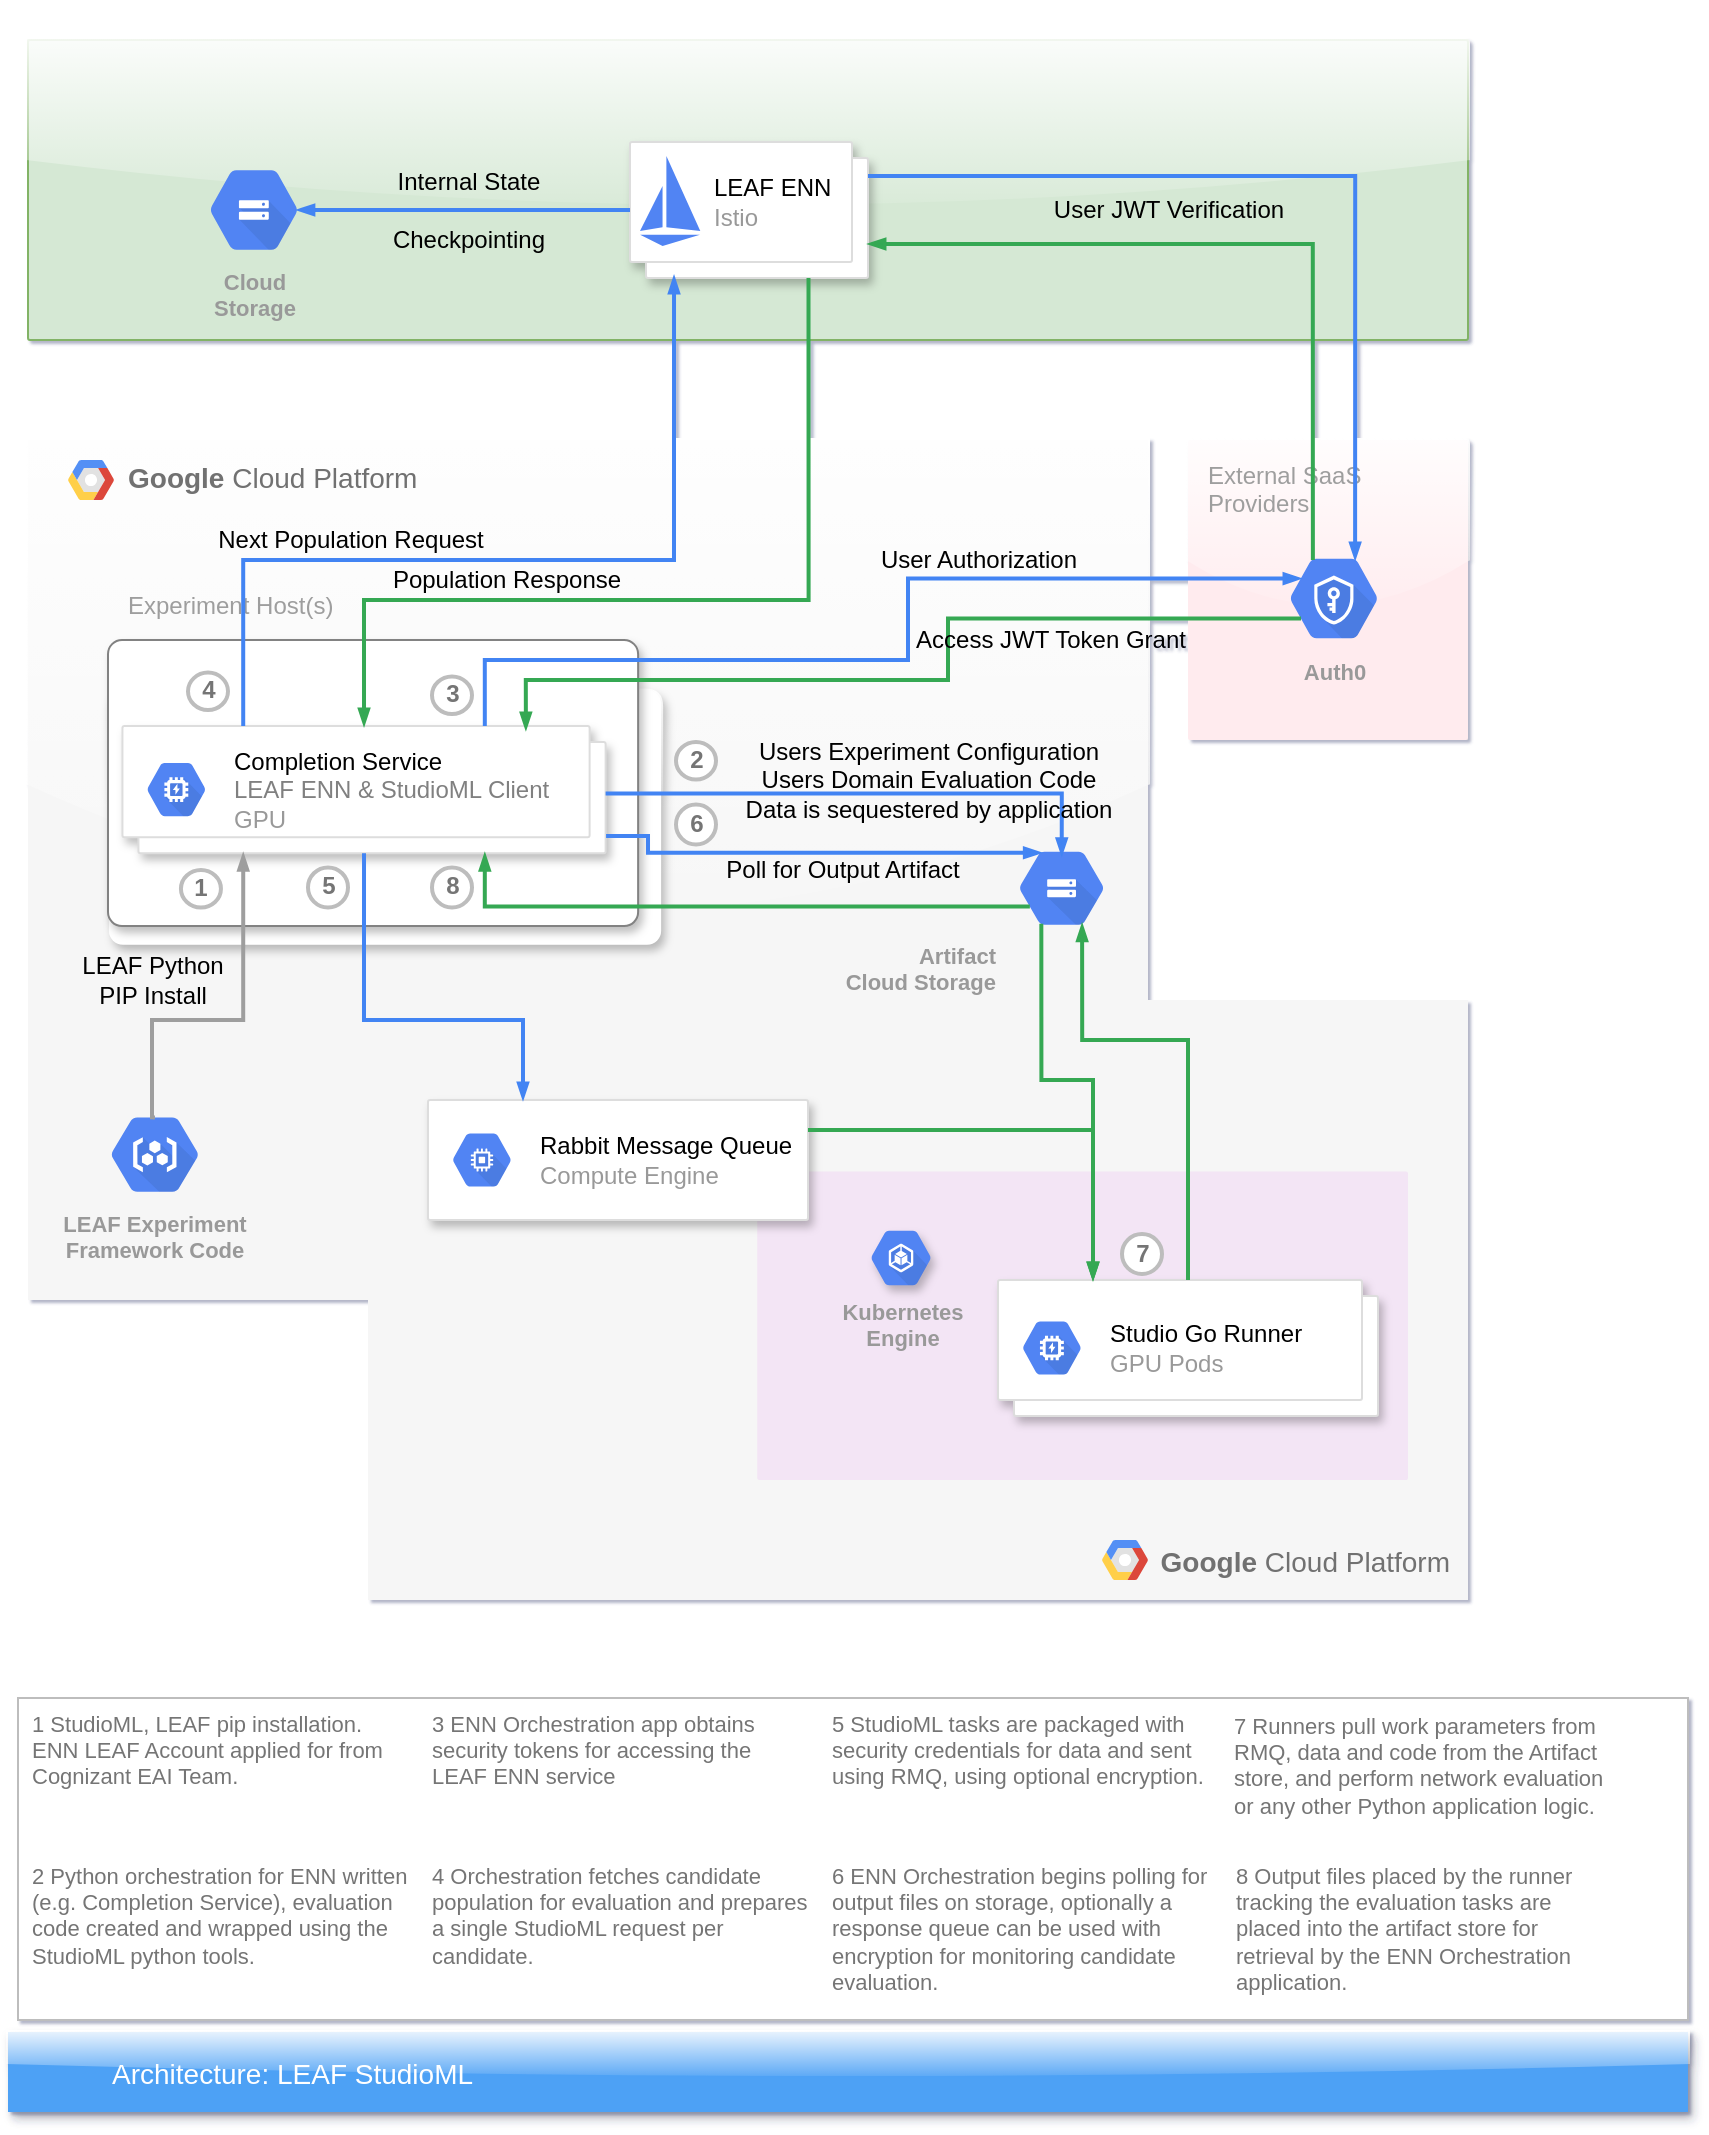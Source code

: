 <mxfile version="13.9.8" type="device"><diagram id="6HFEySeK8Z6Zeg5bI8rg" name="Page-1"><mxGraphModel dx="942" dy="2176" grid="1" gridSize="10" guides="1" tooltips="1" connect="1" arrows="1" fold="1" page="1" pageScale="1" pageWidth="850" pageHeight="1100" background="none" math="0" shadow="1"><root><mxCell id="0"/><mxCell id="1" parent="0"/><mxCell id="UzZkiUC8AFVLHNl4YqDY-18" value="&lt;b&gt;Google &lt;/b&gt;Cloud Platform" style="fillColor=#F6F6F6;shadow=0;gradientColor=none;fontSize=14;align=left;spacing=10;fontColor=#717171;9E9E9E;verticalAlign=top;spacingTop=-4;fontStyle=0;spacingLeft=40;html=1;glass=1;strokeColor=none;" vertex="1" parent="1"><mxGeometry x="10" y="230" width="560" height="430" as="geometry"/></mxCell><mxCell id="UzZkiUC8AFVLHNl4YqDY-19" value="" style="shape=mxgraph.gcp2.google_cloud_platform;fillColor=#F6F6F6;strokeColor=none;shadow=0;gradientColor=none;" vertex="1" parent="UzZkiUC8AFVLHNl4YqDY-18"><mxGeometry width="23" height="20" relative="1" as="geometry"><mxPoint x="20" y="10" as="offset"/></mxGeometry></mxCell><mxCell id="UzZkiUC8AFVLHNl4YqDY-30" value="Experiment Host(s)" style="points=[[0,0,0],[0.25,0,0],[0.5,0,0],[0.75,0,0],[1,0,0],[1,0.25,0],[1,0.5,0],[1,0.75,0],[1,1,0],[0.75,1,0],[0.5,1,0],[0.25,1,0],[0,1,0],[0,0.75,0],[0,0.5,0],[0,0.25,0]];rounded=1;absoluteArcSize=1;arcSize=14;html=1;gradientColor=none;shadow=1;dashed=0;fontSize=12;fontColor=#9E9E9E;align=left;verticalAlign=top;spacing=10;spacingTop=-4;glass=1;strokeColor=none;" vertex="1" parent="UzZkiUC8AFVLHNl4YqDY-18"><mxGeometry x="40.47" y="125.261" width="276.1" height="127.13" as="geometry"/></mxCell><mxCell id="UzZkiUC8AFVLHNl4YqDY-26" value="Experiment Host(s)" style="points=[[0,0,0],[0.25,0,0],[0.5,0,0],[0.75,0,0],[1,0,0],[1,0.25,0],[1,0.5,0],[1,0.75,0],[1,1,0],[0.75,1,0],[0.5,1,0],[0.25,1,0],[0,1,0],[0,0.75,0],[0,0.5,0],[0,0.25,0]];rounded=1;absoluteArcSize=1;arcSize=14;html=1;gradientColor=none;shadow=1;dashed=0;fontSize=12;fontColor=#9E9E9E;align=left;verticalAlign=bottom;spacing=10;spacingTop=-4;glass=0;strokeColor=#828282;labelPosition=center;verticalLabelPosition=top;" vertex="1" parent="UzZkiUC8AFVLHNl4YqDY-18"><mxGeometry x="40" y="100" width="265.06" height="143.04" as="geometry"/></mxCell><mxCell id="UzZkiUC8AFVLHNl4YqDY-35" value="" style="shape=mxgraph.gcp2.doubleRect;strokeColor=#dddddd;shadow=1;strokeWidth=1;" vertex="1" parent="UzZkiUC8AFVLHNl4YqDY-18"><mxGeometry x="47.22" y="143.022" width="241.585" height="63.565" as="geometry"/></mxCell><mxCell id="UzZkiUC8AFVLHNl4YqDY-36" value="&lt;font color=&quot;#000000&quot;&gt;Completion Service&lt;/font&gt;&lt;br&gt;&lt;font color=&quot;#808080&quot;&gt;LEAF ENN &amp;amp; StudioML Client&lt;br&gt;&lt;/font&gt;GPU" style="dashed=0;connectable=0;html=1;fillColor=#5184F3;strokeColor=none;shape=mxgraph.gcp2.hexIcon;prIcon=gpu;part=1;labelPosition=right;verticalLabelPosition=middle;align=left;verticalAlign=middle;spacingLeft=5;fontColor=#999999;fontSize=12;" vertex="1" parent="UzZkiUC8AFVLHNl4YqDY-35"><mxGeometry y="0.5" width="44" height="39" relative="1" as="geometry"><mxPoint x="5" y="-19.5" as="offset"/></mxGeometry></mxCell><mxCell id="UzZkiUC8AFVLHNl4YqDY-43" value="Artifact&lt;br&gt;Cloud Storage" style="html=1;fillColor=#5184F3;strokeColor=none;verticalAlign=top;labelPosition=left;verticalLabelPosition=bottom;align=right;spacingTop=-6;fontSize=11;fontStyle=1;fontColor=#999999;shape=mxgraph.gcp2.hexIcon;prIcon=cloud_storage;glass=1;" vertex="1" parent="UzZkiUC8AFVLHNl4YqDY-18"><mxGeometry x="485" y="197.239" width="63.72" height="53.75" as="geometry"/></mxCell><mxCell id="UzZkiUC8AFVLHNl4YqDY-45" value="Experiment Configuration&lt;br&gt;&lt;font color=&quot;#828282&quot;&gt;Experimenter Supplied&lt;br&gt;&lt;/font&gt;&lt;br&gt;Domain Evaluation Code&lt;br&gt;&lt;font color=&quot;#787878&quot;&gt;Experimenter Supplied&lt;/font&gt;" style="edgeStyle=orthogonalEdgeStyle;fontSize=12;html=1;endArrow=blockThin;endFill=1;rounded=0;strokeWidth=2;endSize=4;startSize=4;dashed=0;strokeColor=#4284F3;exitX=1;exitY=0.5;exitDx=0;exitDy=0;entryX=0.5;entryY=0.16;entryDx=0;entryDy=0;entryPerimeter=0;labelBackgroundColor=none;" edge="1" parent="UzZkiUC8AFVLHNl4YqDY-18" source="UzZkiUC8AFVLHNl4YqDY-35" target="UzZkiUC8AFVLHNl4YqDY-43"><mxGeometry x="0.09" y="15" width="100" relative="1" as="geometry"><mxPoint x="260.69" y="299.13" as="sourcePoint"/><mxPoint x="357.241" y="299.13" as="targetPoint"/><Array as="points"><mxPoint x="517" y="175"/></Array><mxPoint as="offset"/></mxGeometry></mxCell><mxCell id="UzZkiUC8AFVLHNl4YqDY-51" value="LEAF Experiment&lt;br&gt;Framework Code" style="html=1;fillColor=#5184F3;strokeColor=none;verticalAlign=top;labelPosition=center;verticalLabelPosition=bottom;align=center;spacingTop=-6;fontSize=11;fontStyle=1;fontColor=#999999;shape=mxgraph.gcp2.hexIcon;prIcon=container_registry" vertex="1" parent="UzZkiUC8AFVLHNl4YqDY-18"><mxGeometry x="30.47" y="330.0" width="66" height="54.685" as="geometry"/></mxCell><mxCell id="UzZkiUC8AFVLHNl4YqDY-52" value="Python PIP Install" style="edgeStyle=orthogonalEdgeStyle;fontSize=12;html=1;endArrow=blockThin;endFill=1;rounded=0;strokeWidth=2;endSize=4;startSize=4;dashed=0;strokeColor=#9E9E9E;labelBackgroundColor=none;exitX=0.5;exitY=0.16;exitDx=0;exitDy=0;exitPerimeter=0;entryX=0.25;entryY=1;entryDx=0;entryDy=0;" edge="1" parent="UzZkiUC8AFVLHNl4YqDY-18" source="UzZkiUC8AFVLHNl4YqDY-51" target="UzZkiUC8AFVLHNl4YqDY-35"><mxGeometry x="-0.439" y="16" width="100" relative="1" as="geometry"><mxPoint x="60" y="308.478" as="sourcePoint"/><mxPoint x="160" y="308.478" as="targetPoint"/><Array as="points"><mxPoint x="62" y="339"/><mxPoint x="62" y="290"/><mxPoint x="108" y="290"/></Array><mxPoint x="-12" y="6" as="offset"/></mxGeometry></mxCell><mxCell id="UzZkiUC8AFVLHNl4YqDY-72" value="1" style="shape=ellipse;perimeter=ellipsePerimeter;strokeColor=#BDBDBD;strokeWidth=2;shadow=0;gradientColor=none;fontColor=#757575;align=center;html=1;fontStyle=1;spacingTop=-1;glass=0;" vertex="1" parent="UzZkiUC8AFVLHNl4YqDY-18"><mxGeometry x="76.47" y="215" width="20" height="18.696" as="geometry"/></mxCell><mxCell id="UzZkiUC8AFVLHNl4YqDY-73" value="2" style="shape=ellipse;perimeter=ellipsePerimeter;strokeColor=#BDBDBD;strokeWidth=2;shadow=0;gradientColor=none;fontColor=#757575;align=center;html=1;fontStyle=1;spacingTop=-1;glass=0;" vertex="1" parent="UzZkiUC8AFVLHNl4YqDY-18"><mxGeometry x="327" y="146" width="20" height="18.696" as="geometry"/></mxCell><mxCell id="UzZkiUC8AFVLHNl4YqDY-74" value="3" style="shape=ellipse;perimeter=ellipsePerimeter;strokeColor=#BDBDBD;strokeWidth=2;shadow=0;gradientColor=none;fontColor=#757575;align=center;html=1;fontStyle=1;spacingTop=-1;glass=0;" vertex="1" parent="UzZkiUC8AFVLHNl4YqDY-18"><mxGeometry x="202" y="118.302" width="20" height="18.696" as="geometry"/></mxCell><mxCell id="UzZkiUC8AFVLHNl4YqDY-75" value="4" style="shape=ellipse;perimeter=ellipsePerimeter;strokeColor=#BDBDBD;strokeWidth=2;shadow=0;gradientColor=none;fontColor=#757575;align=center;html=1;fontStyle=1;spacingTop=-1;glass=0;" vertex="1" parent="UzZkiUC8AFVLHNl4YqDY-18"><mxGeometry x="120" y="116.305" width="20" height="18.696" as="geometry"/></mxCell><mxCell id="UzZkiUC8AFVLHNl4YqDY-76" value="5" style="shape=ellipse;perimeter=ellipsePerimeter;strokeColor=#BDBDBD;strokeWidth=2;shadow=0;gradientColor=none;fontColor=#757575;align=center;html=1;fontStyle=1;spacingTop=-1;glass=0;" vertex="1" parent="UzZkiUC8AFVLHNl4YqDY-18"><mxGeometry x="140" y="213.7" width="20" height="20" as="geometry"/></mxCell><mxCell id="UzZkiUC8AFVLHNl4YqDY-77" value="6" style="shape=ellipse;perimeter=ellipsePerimeter;strokeColor=#BDBDBD;strokeWidth=2;shadow=0;gradientColor=none;fontColor=#757575;align=center;html=1;fontStyle=1;spacingTop=-1;glass=0;" vertex="1" parent="UzZkiUC8AFVLHNl4YqDY-18"><mxGeometry x="339" y="191.24" width="20" height="20" as="geometry"/></mxCell><mxCell id="UzZkiUC8AFVLHNl4YqDY-113" value="Poll for Output Artifact" style="edgeStyle=orthogonalEdgeStyle;fontSize=12;html=1;endArrow=blockThin;endFill=1;rounded=0;strokeWidth=2;endSize=4;startSize=4;dashed=0;strokeColor=#4284F3;labelBackgroundColor=none;exitX=1.001;exitY=0.865;exitDx=0;exitDy=0;exitPerimeter=0;entryX=0.25;entryY=0.33;entryDx=0;entryDy=0;entryPerimeter=0;" edge="1" parent="UzZkiUC8AFVLHNl4YqDY-18" source="UzZkiUC8AFVLHNl4YqDY-35" target="UzZkiUC8AFVLHNl4YqDY-43"><mxGeometry x="0.118" y="-9" width="100" relative="1" as="geometry"><mxPoint x="380" y="790" as="sourcePoint"/><mxPoint x="480" y="790" as="targetPoint"/><Array as="points"><mxPoint x="330" y="198"/><mxPoint x="330" y="215"/></Array><mxPoint as="offset"/></mxGeometry></mxCell><mxCell id="UzZkiUC8AFVLHNl4YqDY-114" value="" style="edgeStyle=orthogonalEdgeStyle;fontSize=12;html=1;endArrow=blockThin;endFill=1;rounded=0;strokeWidth=2;endSize=4;startSize=4;strokeColor=#34A853;dashed=0;labelBackgroundColor=none;exitX=0.25;exitY=0.67;exitDx=0;exitDy=0;exitPerimeter=0;entryX=0.75;entryY=1;entryDx=0;entryDy=0;" edge="1" parent="UzZkiUC8AFVLHNl4YqDY-18" source="UzZkiUC8AFVLHNl4YqDY-43" target="UzZkiUC8AFVLHNl4YqDY-35"><mxGeometry width="100" relative="1" as="geometry"><mxPoint x="380" y="790" as="sourcePoint"/><mxPoint x="480" y="790" as="targetPoint"/><Array as="points"><mxPoint x="228" y="233"/></Array></mxGeometry></mxCell><mxCell id="UzZkiUC8AFVLHNl4YqDY-115" value="&lt;b&gt;Google &lt;/b&gt;Cloud Platform" style="fillColor=#F6F6F6;shadow=0;gradientColor=none;fontSize=14;align=left;spacing=10;fontColor=#717171;9E9E9E;verticalAlign=top;spacingTop=-4;fontStyle=0;spacingLeft=40;html=1;glass=1;strokeColor=none;" vertex="1" parent="UzZkiUC8AFVLHNl4YqDY-18"><mxGeometry width="560" height="430" as="geometry"/></mxCell><mxCell id="UzZkiUC8AFVLHNl4YqDY-116" value="" style="shape=mxgraph.gcp2.google_cloud_platform;fillColor=#F6F6F6;strokeColor=none;shadow=0;gradientColor=none;" vertex="1" parent="UzZkiUC8AFVLHNl4YqDY-115"><mxGeometry width="23" height="20" relative="1" as="geometry"><mxPoint x="20" y="10" as="offset"/></mxGeometry></mxCell><mxCell id="UzZkiUC8AFVLHNl4YqDY-117" value="Experiment Host(s)" style="points=[[0,0,0],[0.25,0,0],[0.5,0,0],[0.75,0,0],[1,0,0],[1,0.25,0],[1,0.5,0],[1,0.75,0],[1,1,0],[0.75,1,0],[0.5,1,0],[0.25,1,0],[0,1,0],[0,0.75,0],[0,0.5,0],[0,0.25,0]];rounded=1;absoluteArcSize=1;arcSize=14;html=1;gradientColor=none;shadow=1;dashed=0;fontSize=12;fontColor=#9E9E9E;align=left;verticalAlign=top;spacing=10;spacingTop=-4;glass=1;strokeColor=none;" vertex="1" parent="UzZkiUC8AFVLHNl4YqDY-115"><mxGeometry x="40.47" y="125.261" width="276.1" height="127.13" as="geometry"/></mxCell><mxCell id="UzZkiUC8AFVLHNl4YqDY-118" value="Experiment Host(s)" style="points=[[0,0,0],[0.25,0,0],[0.5,0,0],[0.75,0,0],[1,0,0],[1,0.25,0],[1,0.5,0],[1,0.75,0],[1,1,0],[0.75,1,0],[0.5,1,0],[0.25,1,0],[0,1,0],[0,0.75,0],[0,0.5,0],[0,0.25,0]];rounded=1;absoluteArcSize=1;arcSize=14;html=1;gradientColor=none;shadow=1;dashed=0;fontSize=12;fontColor=#9E9E9E;align=left;verticalAlign=bottom;spacing=10;spacingTop=-4;glass=0;strokeColor=#828282;labelPosition=center;verticalLabelPosition=top;" vertex="1" parent="UzZkiUC8AFVLHNl4YqDY-115"><mxGeometry x="40" y="100" width="265.06" height="143.04" as="geometry"/></mxCell><mxCell id="UzZkiUC8AFVLHNl4YqDY-119" value="" style="shape=mxgraph.gcp2.doubleRect;strokeColor=#dddddd;shadow=1;strokeWidth=1;" vertex="1" parent="UzZkiUC8AFVLHNl4YqDY-115"><mxGeometry x="47.22" y="143.022" width="241.585" height="63.565" as="geometry"/></mxCell><mxCell id="UzZkiUC8AFVLHNl4YqDY-120" value="&lt;font color=&quot;#000000&quot;&gt;Completion Service&lt;/font&gt;&lt;br&gt;&lt;font color=&quot;#808080&quot;&gt;LEAF ENN &amp;amp; StudioML Client&lt;br&gt;&lt;/font&gt;GPU" style="dashed=0;connectable=0;html=1;fillColor=#5184F3;strokeColor=none;shape=mxgraph.gcp2.hexIcon;prIcon=gpu;part=1;labelPosition=right;verticalLabelPosition=middle;align=left;verticalAlign=middle;spacingLeft=5;fontColor=#999999;fontSize=12;" vertex="1" parent="UzZkiUC8AFVLHNl4YqDY-119"><mxGeometry y="0.5" width="44" height="39" relative="1" as="geometry"><mxPoint x="5" y="-19.5" as="offset"/></mxGeometry></mxCell><mxCell id="UzZkiUC8AFVLHNl4YqDY-121" value="Artifact&lt;br&gt;Cloud Storage" style="html=1;fillColor=#5184F3;strokeColor=none;verticalAlign=top;labelPosition=left;verticalLabelPosition=bottom;align=right;spacingTop=-6;fontSize=11;fontStyle=1;fontColor=#999999;shape=mxgraph.gcp2.hexIcon;prIcon=cloud_storage;glass=1;" vertex="1" parent="UzZkiUC8AFVLHNl4YqDY-115"><mxGeometry x="485" y="197.239" width="63.72" height="53.75" as="geometry"/></mxCell><mxCell id="UzZkiUC8AFVLHNl4YqDY-122" value="Users Experiment Configuration&lt;br&gt;Users Domain Evaluation Code&lt;br&gt;Data is sequestered by application" style="edgeStyle=orthogonalEdgeStyle;fontSize=12;html=1;endArrow=blockThin;endFill=1;rounded=0;strokeWidth=2;endSize=4;startSize=4;dashed=0;strokeColor=#4284F3;exitX=1;exitY=0.5;exitDx=0;exitDy=0;entryX=0.5;entryY=0.16;entryDx=0;entryDy=0;entryPerimeter=0;labelBackgroundColor=none;" edge="1" parent="UzZkiUC8AFVLHNl4YqDY-115"><mxGeometry x="0.244" y="7" width="100" relative="1" as="geometry"><mxPoint x="288.805" y="176.804" as="sourcePoint"/><mxPoint x="516.86" y="207.839" as="targetPoint"/><Array as="points"><mxPoint x="517" y="177"/></Array><mxPoint as="offset"/></mxGeometry></mxCell><mxCell id="UzZkiUC8AFVLHNl4YqDY-123" value="LEAF Experiment&lt;br&gt;Framework Code" style="html=1;fillColor=#5184F3;strokeColor=none;verticalAlign=top;labelPosition=center;verticalLabelPosition=bottom;align=center;spacingTop=-6;fontSize=11;fontStyle=1;fontColor=#999999;shape=mxgraph.gcp2.hexIcon;prIcon=container_registry" vertex="1" parent="UzZkiUC8AFVLHNl4YqDY-115"><mxGeometry x="30.47" y="330.0" width="66" height="54.685" as="geometry"/></mxCell><mxCell id="UzZkiUC8AFVLHNl4YqDY-124" value="LEAF Python&lt;br&gt;PIP Install" style="edgeStyle=orthogonalEdgeStyle;fontSize=12;html=1;endArrow=blockThin;endFill=1;rounded=0;strokeWidth=2;endSize=4;startSize=4;dashed=0;strokeColor=#9E9E9E;labelBackgroundColor=none;exitX=0.5;exitY=0.16;exitDx=0;exitDy=0;exitPerimeter=0;entryX=0.25;entryY=1;entryDx=0;entryDy=0;" edge="1" parent="UzZkiUC8AFVLHNl4YqDY-115" source="UzZkiUC8AFVLHNl4YqDY-123" target="UzZkiUC8AFVLHNl4YqDY-119"><mxGeometry x="-0.439" y="20" width="100" relative="1" as="geometry"><mxPoint x="60" y="308.478" as="sourcePoint"/><mxPoint x="160" y="308.478" as="targetPoint"/><Array as="points"><mxPoint x="62" y="339"/><mxPoint x="62" y="290"/><mxPoint x="108" y="290"/></Array><mxPoint as="offset"/></mxGeometry></mxCell><mxCell id="UzZkiUC8AFVLHNl4YqDY-125" value="1" style="shape=ellipse;perimeter=ellipsePerimeter;strokeColor=#BDBDBD;strokeWidth=2;shadow=0;gradientColor=none;fontColor=#757575;align=center;html=1;fontStyle=1;spacingTop=-1;glass=0;" vertex="1" parent="UzZkiUC8AFVLHNl4YqDY-115"><mxGeometry x="76.47" y="215" width="20" height="18.696" as="geometry"/></mxCell><mxCell id="UzZkiUC8AFVLHNl4YqDY-126" value="2" style="shape=ellipse;perimeter=ellipsePerimeter;strokeColor=#BDBDBD;strokeWidth=2;shadow=0;gradientColor=none;fontColor=#757575;align=center;html=1;fontStyle=1;spacingTop=-1;glass=0;" vertex="1" parent="UzZkiUC8AFVLHNl4YqDY-115"><mxGeometry x="324" y="151" width="20" height="18.696" as="geometry"/></mxCell><mxCell id="UzZkiUC8AFVLHNl4YqDY-127" value="3" style="shape=ellipse;perimeter=ellipsePerimeter;strokeColor=#BDBDBD;strokeWidth=2;shadow=0;gradientColor=none;fontColor=#757575;align=center;html=1;fontStyle=1;spacingTop=-1;glass=0;" vertex="1" parent="UzZkiUC8AFVLHNl4YqDY-115"><mxGeometry x="202" y="118.302" width="20" height="18.696" as="geometry"/></mxCell><mxCell id="UzZkiUC8AFVLHNl4YqDY-128" value="4" style="shape=ellipse;perimeter=ellipsePerimeter;strokeColor=#BDBDBD;strokeWidth=2;shadow=0;gradientColor=none;fontColor=#757575;align=center;html=1;fontStyle=1;spacingTop=-1;glass=0;" vertex="1" parent="UzZkiUC8AFVLHNl4YqDY-115"><mxGeometry x="80" y="116.305" width="20" height="18.696" as="geometry"/></mxCell><mxCell id="UzZkiUC8AFVLHNl4YqDY-129" value="5" style="shape=ellipse;perimeter=ellipsePerimeter;strokeColor=#BDBDBD;strokeWidth=2;shadow=0;gradientColor=none;fontColor=#757575;align=center;html=1;fontStyle=1;spacingTop=-1;glass=0;" vertex="1" parent="UzZkiUC8AFVLHNl4YqDY-115"><mxGeometry x="140" y="213.7" width="20" height="20" as="geometry"/></mxCell><mxCell id="UzZkiUC8AFVLHNl4YqDY-130" value="6" style="shape=ellipse;perimeter=ellipsePerimeter;strokeColor=#BDBDBD;strokeWidth=2;shadow=0;gradientColor=none;fontColor=#757575;align=center;html=1;fontStyle=1;spacingTop=-1;glass=0;" vertex="1" parent="UzZkiUC8AFVLHNl4YqDY-115"><mxGeometry x="324" y="182.24" width="20" height="20" as="geometry"/></mxCell><mxCell id="UzZkiUC8AFVLHNl4YqDY-131" value="Poll for Output Artifact" style="edgeStyle=orthogonalEdgeStyle;fontSize=12;html=1;endArrow=blockThin;endFill=1;rounded=0;strokeWidth=2;endSize=4;startSize=4;dashed=0;strokeColor=#4284F3;labelBackgroundColor=none;exitX=1.001;exitY=0.865;exitDx=0;exitDy=0;exitPerimeter=0;entryX=0.34;entryY=0.17;entryDx=0;entryDy=0;entryPerimeter=0;" edge="1" parent="UzZkiUC8AFVLHNl4YqDY-115" source="UzZkiUC8AFVLHNl4YqDY-119" target="UzZkiUC8AFVLHNl4YqDY-121"><mxGeometry x="0.118" y="-9" width="100" relative="1" as="geometry"><mxPoint x="380" y="790" as="sourcePoint"/><mxPoint x="480" y="790" as="targetPoint"/><Array as="points"><mxPoint x="310" y="198"/><mxPoint x="310" y="206"/></Array><mxPoint as="offset"/></mxGeometry></mxCell><mxCell id="UzZkiUC8AFVLHNl4YqDY-132" value="" style="edgeStyle=orthogonalEdgeStyle;fontSize=12;html=1;endArrow=blockThin;endFill=1;rounded=0;strokeWidth=2;endSize=4;startSize=4;strokeColor=#34A853;dashed=0;labelBackgroundColor=none;exitX=0.25;exitY=0.67;exitDx=0;exitDy=0;exitPerimeter=0;entryX=0.75;entryY=1;entryDx=0;entryDy=0;" edge="1" parent="UzZkiUC8AFVLHNl4YqDY-115" source="UzZkiUC8AFVLHNl4YqDY-121" target="UzZkiUC8AFVLHNl4YqDY-119"><mxGeometry width="100" relative="1" as="geometry"><mxPoint x="380" y="790" as="sourcePoint"/><mxPoint x="480" y="790" as="targetPoint"/><Array as="points"><mxPoint x="228" y="233"/></Array></mxGeometry></mxCell><mxCell id="UzZkiUC8AFVLHNl4YqDY-134" value="8" style="shape=ellipse;perimeter=ellipsePerimeter;strokeColor=#BDBDBD;strokeWidth=2;shadow=0;gradientColor=none;fontColor=#757575;align=center;html=1;fontStyle=1;spacingTop=-1;glass=0;" vertex="1" parent="UzZkiUC8AFVLHNl4YqDY-115"><mxGeometry x="202" y="213.7" width="20" height="20" as="geometry"/></mxCell><mxCell id="UzZkiUC8AFVLHNl4YqDY-90" value="&lt;b&gt;Google &lt;/b&gt;Cloud Platform" style="fillColor=#F6F6F6;strokeColor=none;shadow=0;gradientColor=none;fontSize=14;align=right;spacing=10;fontColor=#717171;9E9E9E;verticalAlign=bottom;spacingTop=-4;fontStyle=0;spacingLeft=40;html=1;glass=0;" vertex="1" parent="1"><mxGeometry x="180" y="510" width="550" height="300" as="geometry"/></mxCell><mxCell id="UzZkiUC8AFVLHNl4YqDY-91" value="" style="shape=mxgraph.gcp2.google_cloud_platform;fillColor=#F6F6F6;strokeColor=none;shadow=0;gradientColor=none;verticalAlign=bottom;" vertex="1" parent="UzZkiUC8AFVLHNl4YqDY-90"><mxGeometry width="23" height="20" relative="1" as="geometry"><mxPoint x="367" y="270" as="offset"/></mxGeometry></mxCell><mxCell id="UzZkiUC8AFVLHNl4YqDY-110" value="" style="points=[[0,0,0],[0.25,0,0],[0.5,0,0],[0.75,0,0],[1,0,0],[1,0.25,0],[1,0.5,0],[1,0.75,0],[1,1,0],[0.75,1,0],[0.5,1,0],[0.25,1,0],[0,1,0],[0,0.75,0],[0,0.5,0],[0,0.25,0]];rounded=1;absoluteArcSize=1;arcSize=2;html=1;strokeColor=none;gradientColor=none;shadow=0;dashed=0;fontSize=12;fontColor=#9E9E9E;align=left;verticalAlign=top;spacing=10;spacingTop=-4;fillColor=#F3E5F5;glass=0;spacingLeft=0;" vertex="1" parent="UzZkiUC8AFVLHNl4YqDY-90"><mxGeometry x="194.62" y="85.71" width="325.38" height="154.29" as="geometry"/></mxCell><mxCell id="UzZkiUC8AFVLHNl4YqDY-144" value="7" style="shape=ellipse;perimeter=ellipsePerimeter;strokeColor=#BDBDBD;strokeWidth=2;shadow=0;gradientColor=none;fontColor=#757575;align=center;html=1;fontStyle=1;spacingTop=-1;glass=0;" vertex="1" parent="UzZkiUC8AFVLHNl4YqDY-90"><mxGeometry x="377" y="117" width="20" height="20" as="geometry"/></mxCell><mxCell id="UzZkiUC8AFVLHNl4YqDY-16" value="External SaaS&#10;Providers" style="points=[[0,0,0],[0.25,0,0],[0.5,0,0],[0.75,0,0],[1,0,0],[1,0.25,0],[1,0.5,0],[1,0.75,0],[1,1,0],[0.75,1,0],[0.5,1,0],[0.25,1,0],[0,1,0],[0,0.75,0],[0,0.5,0],[0,0.25,0]];rounded=1;absoluteArcSize=1;arcSize=2;html=1;strokeColor=none;gradientColor=none;shadow=0;dashed=0;fontSize=12;fontColor=#9E9E9E;align=left;verticalAlign=top;spacing=10;spacingTop=-4;fillColor=#FFEBEE;glass=1;" vertex="1" parent="1"><mxGeometry x="590" y="230" width="140" height="150" as="geometry"/></mxCell><mxCell id="UzZkiUC8AFVLHNl4YqDY-1" value="" style="points=[[0,0,0],[0.25,0,0],[0.5,0,0],[0.75,0,0],[1,0,0],[1,0.25,0],[1,0.5,0],[1,0.75,0],[1,1,0],[0.75,1,0],[0.5,1,0],[0.25,1,0],[0,1,0],[0,0.75,0],[0,0.5,0],[0,0.25,0]];rounded=1;absoluteArcSize=1;arcSize=2;html=1;strokeColor=#82b366;shadow=0;dashed=0;fontSize=12;align=right;verticalAlign=bottom;spacing=10;spacingTop=-4;fillColor=#d5e8d4;glass=1;" vertex="1" parent="1"><mxGeometry x="10" y="30" width="720" height="150" as="geometry"/></mxCell><mxCell id="UzZkiUC8AFVLHNl4YqDY-2" value="" style="shape=image;imageAspect=0;aspect=fixed;verticalLabelPosition=bottom;verticalAlign=top;align=right;image=https://fcba.berkeley.edu/wp-content/uploads/2019/07/cognizant-logo.png;" vertex="1" parent="1"><mxGeometry x="603" y="10" width="98" height="65.4" as="geometry"/></mxCell><mxCell id="UzZkiUC8AFVLHNl4YqDY-5" value="" style="shape=mxgraph.gcp2.doubleRect;strokeColor=#dddddd;shadow=1;strokeWidth=1;glass=1;align=right;" vertex="1" parent="1"><mxGeometry x="311" y="81" width="119" height="68" as="geometry"/></mxCell><mxCell id="UzZkiUC8AFVLHNl4YqDY-6" value="&lt;font color=&quot;#000000&quot;&gt;LEAF ENN&lt;br&gt;&lt;/font&gt;Istio" style="dashed=0;connectable=0;html=1;fillColor=#5184F3;strokeColor=none;shape=mxgraph.gcp2.istio_logo;part=1;labelPosition=right;verticalLabelPosition=middle;align=left;verticalAlign=middle;spacingLeft=5;fontColor=#999999;fontSize=12;" vertex="1" parent="UzZkiUC8AFVLHNl4YqDY-5"><mxGeometry width="30.15" height="45" relative="1" as="geometry"><mxPoint x="5" y="7" as="offset"/></mxGeometry></mxCell><mxCell id="UzZkiUC8AFVLHNl4YqDY-7" value="Cloud&#10;Storage" style="html=1;fillColor=#5184F3;strokeColor=none;verticalAlign=top;labelPosition=center;verticalLabelPosition=bottom;align=center;spacingTop=-6;fontSize=11;fontStyle=1;fontColor=#999999;shape=mxgraph.gcp2.hexIcon;prIcon=cloud_storage;glass=1;" vertex="1" parent="1"><mxGeometry x="90" y="85.75" width="66" height="58.5" as="geometry"/></mxCell><mxCell id="UzZkiUC8AFVLHNl4YqDY-10" value="Auth0" style="html=1;fillColor=#5184F3;strokeColor=none;verticalAlign=top;labelPosition=center;verticalLabelPosition=bottom;align=center;spacingTop=-6;fontSize=11;fontStyle=1;fontColor=#999999;shape=mxgraph.gcp2.hexIcon;prIcon=key_management_service;glass=1;" vertex="1" parent="1"><mxGeometry x="630" y="280" width="66" height="58.5" as="geometry"/></mxCell><mxCell id="UzZkiUC8AFVLHNl4YqDY-17" value="Architecture: LEAF StudioML" style="fillColor=#4DA1F5;strokeColor=none;shadow=1;gradientColor=none;fontSize=14;align=left;spacingLeft=50;fontColor=#ffffff;glass=1;" vertex="1" parent="1"><mxGeometry y="1026" width="840" height="40" as="geometry"/></mxCell><mxCell id="UzZkiUC8AFVLHNl4YqDY-38" value="Next Population Request" style="edgeStyle=orthogonalEdgeStyle;fontSize=12;html=1;endArrow=blockThin;endFill=1;rounded=0;strokeWidth=2;endSize=4;startSize=4;dashed=0;strokeColor=#4284F3;entryX=0.185;entryY=0.985;entryDx=0;entryDy=0;entryPerimeter=0;exitX=0.25;exitY=0;exitDx=0;exitDy=0;labelBackgroundColor=none;" edge="1" parent="1" source="UzZkiUC8AFVLHNl4YqDY-35" target="UzZkiUC8AFVLHNl4YqDY-5"><mxGeometry x="-0.38" y="10" width="100" relative="1" as="geometry"><mxPoint x="180" y="370" as="sourcePoint"/><mxPoint x="280" y="370" as="targetPoint"/><Array as="points"><mxPoint x="118" y="290"/><mxPoint x="333" y="290"/></Array><mxPoint as="offset"/></mxGeometry></mxCell><mxCell id="UzZkiUC8AFVLHNl4YqDY-41" value="Population Response" style="edgeStyle=orthogonalEdgeStyle;fontSize=12;html=1;endArrow=blockThin;endFill=1;rounded=0;strokeWidth=2;endSize=4;startSize=4;strokeColor=#34A853;dashed=0;exitX=0.75;exitY=1;exitDx=0;exitDy=0;entryX=0.5;entryY=0;entryDx=0;entryDy=0;labelBackgroundColor=none;" edge="1" parent="1" source="UzZkiUC8AFVLHNl4YqDY-5" target="UzZkiUC8AFVLHNl4YqDY-35"><mxGeometry x="0.399" y="-10" width="100" relative="1" as="geometry"><mxPoint x="360" y="580" as="sourcePoint"/><mxPoint x="460" y="580" as="targetPoint"/><Array as="points"><mxPoint x="400" y="310"/><mxPoint x="178" y="310"/></Array><mxPoint as="offset"/></mxGeometry></mxCell><mxCell id="UzZkiUC8AFVLHNl4YqDY-55" value="" style="strokeColor=#dddddd;shadow=1;strokeWidth=1;rounded=1;absoluteArcSize=1;arcSize=2;glass=0;" vertex="1" parent="1"><mxGeometry x="210" y="560" width="190" height="60" as="geometry"/></mxCell><mxCell id="UzZkiUC8AFVLHNl4YqDY-56" value="&lt;font color=&quot;#000000&quot;&gt;Rabbit Message Queue&lt;/font&gt;&lt;br&gt;Compute Engine" style="dashed=0;connectable=0;html=1;fillColor=#5184F3;strokeColor=none;shape=mxgraph.gcp2.hexIcon;prIcon=compute_engine;part=1;labelPosition=right;verticalLabelPosition=middle;align=left;verticalAlign=middle;spacingLeft=5;fontColor=#999999;fontSize=12;" vertex="1" parent="UzZkiUC8AFVLHNl4YqDY-55"><mxGeometry y="0.5" width="44" height="39" relative="1" as="geometry"><mxPoint x="5" y="-19.5" as="offset"/></mxGeometry></mxCell><mxCell id="UzZkiUC8AFVLHNl4YqDY-61" value="" style="edgeStyle=orthogonalEdgeStyle;fontSize=12;html=1;endArrow=blockThin;endFill=1;rounded=0;strokeWidth=2;endSize=4;startSize=4;dashed=0;strokeColor=#4284F3;labelBackgroundColor=none;exitX=0.5;exitY=1;exitDx=0;exitDy=0;entryX=0.25;entryY=0;entryDx=0;entryDy=0;" edge="1" parent="1" source="UzZkiUC8AFVLHNl4YqDY-35" target="UzZkiUC8AFVLHNl4YqDY-55"><mxGeometry width="100" relative="1" as="geometry"><mxPoint x="290" y="520" as="sourcePoint"/><mxPoint x="390" y="520" as="targetPoint"/><Array as="points"><mxPoint x="178" y="520"/><mxPoint x="258" y="520"/></Array></mxGeometry></mxCell><mxCell id="UzZkiUC8AFVLHNl4YqDY-64" value="Internal State&lt;br&gt;&lt;br&gt;Checkpointing" style="edgeStyle=orthogonalEdgeStyle;fontSize=12;html=1;endArrow=blockThin;endFill=1;rounded=0;strokeWidth=2;endSize=4;startSize=4;dashed=0;strokeColor=#4284F3;labelBackgroundColor=none;entryX=0.825;entryY=0.5;entryDx=0;entryDy=0;entryPerimeter=0;exitX=0;exitY=0.5;exitDx=0;exitDy=0;verticalAlign=middle;" edge="1" parent="1" source="UzZkiUC8AFVLHNl4YqDY-5" target="UzZkiUC8AFVLHNl4YqDY-7"><mxGeometry x="-0.027" width="100" relative="1" as="geometry"><mxPoint x="190" y="114.5" as="sourcePoint"/><mxPoint x="290" y="114.5" as="targetPoint"/><mxPoint as="offset"/></mxGeometry></mxCell><mxCell id="UzZkiUC8AFVLHNl4YqDY-67" value="User JWT Verification" style="edgeStyle=orthogonalEdgeStyle;fontSize=12;html=1;endArrow=blockThin;endFill=1;rounded=0;strokeWidth=2;endSize=4;startSize=4;dashed=0;strokeColor=#4284F3;labelBackgroundColor=none;exitX=1;exitY=0.25;exitDx=0;exitDy=0;entryX=0.66;entryY=0.17;entryDx=0;entryDy=0;entryPerimeter=0;" edge="1" parent="1" source="UzZkiUC8AFVLHNl4YqDY-5" target="UzZkiUC8AFVLHNl4YqDY-10"><mxGeometry x="-0.311" y="-17" width="100" relative="1" as="geometry"><mxPoint x="680" y="520" as="sourcePoint"/><mxPoint x="780" y="520" as="targetPoint"/><mxPoint as="offset"/></mxGeometry></mxCell><mxCell id="UzZkiUC8AFVLHNl4YqDY-68" value="" style="edgeStyle=orthogonalEdgeStyle;fontSize=12;html=1;endArrow=blockThin;endFill=1;rounded=0;strokeWidth=2;endSize=4;startSize=4;strokeColor=#34A853;dashed=0;labelBackgroundColor=none;exitX=0.34;exitY=0.17;exitDx=0;exitDy=0;exitPerimeter=0;entryX=1;entryY=0.75;entryDx=0;entryDy=0;" edge="1" parent="1" source="UzZkiUC8AFVLHNl4YqDY-10" target="UzZkiUC8AFVLHNl4YqDY-5"><mxGeometry width="100" relative="1" as="geometry"><mxPoint x="390" y="1030" as="sourcePoint"/><mxPoint x="490" y="1030" as="targetPoint"/><Array as="points"><mxPoint x="652" y="132"/></Array></mxGeometry></mxCell><mxCell id="UzZkiUC8AFVLHNl4YqDY-70" value="User Authorization" style="edgeStyle=orthogonalEdgeStyle;fontSize=12;html=1;endArrow=blockThin;endFill=1;rounded=0;strokeWidth=2;endSize=4;startSize=4;dashed=0;strokeColor=#4284F3;labelBackgroundColor=none;exitX=0.75;exitY=0;exitDx=0;exitDy=0;entryX=0.25;entryY=0.33;entryDx=0;entryDy=0;entryPerimeter=0;" edge="1" parent="1" source="UzZkiUC8AFVLHNl4YqDY-35" target="UzZkiUC8AFVLHNl4YqDY-10"><mxGeometry x="0.33" y="9" width="100" relative="1" as="geometry"><mxPoint x="300" y="410" as="sourcePoint"/><mxPoint x="400" y="410" as="targetPoint"/><Array as="points"><mxPoint x="238" y="340"/><mxPoint x="450" y="340"/><mxPoint x="450" y="299"/></Array><mxPoint as="offset"/></mxGeometry></mxCell><mxCell id="UzZkiUC8AFVLHNl4YqDY-71" value="Access JWT Token Grant" style="edgeStyle=orthogonalEdgeStyle;fontSize=12;html=1;endArrow=blockThin;endFill=1;rounded=0;strokeWidth=2;endSize=4;startSize=4;strokeColor=#34A853;dashed=0;labelBackgroundColor=none;exitX=0.25;exitY=0.67;exitDx=0;exitDy=0;exitPerimeter=0;entryX=0.835;entryY=0.031;entryDx=0;entryDy=0;entryPerimeter=0;" edge="1" parent="1" source="UzZkiUC8AFVLHNl4YqDY-10" target="UzZkiUC8AFVLHNl4YqDY-35"><mxGeometry x="-0.438" y="11" width="100" relative="1" as="geometry"><mxPoint x="390" y="1030" as="sourcePoint"/><mxPoint x="490" y="1030" as="targetPoint"/><Array as="points"><mxPoint x="470" y="319"/><mxPoint x="470" y="350"/><mxPoint x="259" y="350"/></Array><mxPoint x="-1" as="offset"/></mxGeometry></mxCell><mxCell id="UzZkiUC8AFVLHNl4YqDY-80" value="" style="strokeColor=#BDBDBD;strokeWidth=1;shadow=0;gradientColor=none;glass=0;" vertex="1" parent="1"><mxGeometry x="5" y="859" width="835" height="161" as="geometry"/></mxCell><mxCell id="UzZkiUC8AFVLHNl4YqDY-81" value="1 StudioML, LEAF pip installation. ENN LEAF Account applied for from Cognizant EAI Team." style="strokeColor=none;fillColor=none;fontColor=#757575;align=left;html=1;fontStyle=0;spacingLeft=5;fontSize=11;verticalAlign=top;whiteSpace=wrap;spacingRight=5;" vertex="1" parent="UzZkiUC8AFVLHNl4YqDY-80"><mxGeometry width="200" height="30" relative="1" as="geometry"/></mxCell><mxCell id="UzZkiUC8AFVLHNl4YqDY-82" value="2 Python orchestration for ENN written (e.g. Completion Service), evaluation code created and wrapped using the StudioML python tools." style="strokeColor=none;fillColor=none;fontColor=#757575;align=left;html=1;fontStyle=0;spacingLeft=5;fontSize=11;verticalAlign=top;whiteSpace=wrap;spacingRight=5;" vertex="1" parent="UzZkiUC8AFVLHNl4YqDY-80"><mxGeometry width="200" height="30" relative="1" as="geometry"><mxPoint y="76" as="offset"/></mxGeometry></mxCell><mxCell id="UzZkiUC8AFVLHNl4YqDY-83" value="3 ENN Orchestration app obtains security tokens for accessing the LEAF ENN service" style="strokeColor=none;fillColor=none;fontColor=#757575;align=left;html=1;fontStyle=0;spacingLeft=5;fontSize=11;verticalAlign=top;whiteSpace=wrap;spacingRight=5;" vertex="1" parent="UzZkiUC8AFVLHNl4YqDY-80"><mxGeometry width="200" height="30" relative="1" as="geometry"><mxPoint x="200" as="offset"/></mxGeometry></mxCell><mxCell id="UzZkiUC8AFVLHNl4YqDY-84" value="4 Orchestration fetches candidate population for evaluation and prepares a single StudioML request per candidate." style="strokeColor=none;fillColor=none;fontColor=#757575;align=left;html=1;fontStyle=0;spacingLeft=5;fontSize=11;verticalAlign=top;whiteSpace=wrap;spacingRight=5;" vertex="1" parent="UzZkiUC8AFVLHNl4YqDY-80"><mxGeometry width="200" height="30" relative="1" as="geometry"><mxPoint x="200" y="76" as="offset"/></mxGeometry></mxCell><mxCell id="UzZkiUC8AFVLHNl4YqDY-85" value="5 StudioML tasks are packaged with security credentials for data and sent using RMQ, using optional encryption." style="strokeColor=none;fillColor=none;fontColor=#757575;align=left;html=1;fontStyle=0;spacingLeft=5;fontSize=11;verticalAlign=top;whiteSpace=wrap;spacingRight=5;" vertex="1" parent="UzZkiUC8AFVLHNl4YqDY-80"><mxGeometry width="200" height="30" relative="1" as="geometry"><mxPoint x="400" as="offset"/></mxGeometry></mxCell><mxCell id="UzZkiUC8AFVLHNl4YqDY-86" value="6 ENN Orchestration begins polling for output files on storage, optionally a response queue can be used with encryption for monitoring candidate evaluation." style="strokeColor=none;fillColor=none;fontColor=#757575;align=left;html=1;fontStyle=0;spacingLeft=5;fontSize=11;verticalAlign=top;whiteSpace=wrap;spacingRight=5;" vertex="1" parent="UzZkiUC8AFVLHNl4YqDY-80"><mxGeometry width="200" height="30" relative="1" as="geometry"><mxPoint x="400" y="76" as="offset"/></mxGeometry></mxCell><mxCell id="UzZkiUC8AFVLHNl4YqDY-135" value="7 Runners pull work parameters from RMQ, data and code from the Artifact store, and perform network evaluation or any other Python application logic." style="strokeColor=none;fillColor=none;fontColor=#757575;align=left;html=1;fontStyle=0;spacingLeft=5;fontSize=11;verticalAlign=top;whiteSpace=wrap;spacingRight=5;" vertex="1" parent="UzZkiUC8AFVLHNl4YqDY-80"><mxGeometry width="200" height="30" relative="1" as="geometry"><mxPoint x="601" y="1" as="offset"/></mxGeometry></mxCell><mxCell id="UzZkiUC8AFVLHNl4YqDY-136" value="8 Output files placed by the runner tracking the evaluation tasks are placed into the artifact store for retrieval by the ENN Orchestration application." style="strokeColor=none;fillColor=none;fontColor=#757575;align=left;html=1;fontStyle=0;spacingLeft=5;fontSize=11;verticalAlign=top;whiteSpace=wrap;spacingRight=5;" vertex="1" parent="UzZkiUC8AFVLHNl4YqDY-80"><mxGeometry width="200" height="30" relative="1" as="geometry"><mxPoint x="602" y="76" as="offset"/></mxGeometry></mxCell><mxCell id="UzZkiUC8AFVLHNl4YqDY-96" value="" style="shape=mxgraph.gcp2.doubleRect;strokeColor=#dddddd;shadow=1;strokeWidth=1;glass=0;align=right;" vertex="1" parent="1"><mxGeometry x="495" y="650" width="190" height="68" as="geometry"/></mxCell><mxCell id="UzZkiUC8AFVLHNl4YqDY-97" value="&lt;font color=&quot;#000000&quot;&gt;Studio Go Runner&lt;/font&gt;&lt;br&gt;GPU Pods" style="dashed=0;connectable=0;html=1;fillColor=#5184F3;strokeColor=none;shape=mxgraph.gcp2.hexIcon;prIcon=gpu;part=1;labelPosition=right;verticalLabelPosition=middle;align=left;verticalAlign=middle;spacingLeft=5;fontColor=#999999;fontSize=12;" vertex="1" parent="UzZkiUC8AFVLHNl4YqDY-96"><mxGeometry y="0.5" width="44" height="39" relative="1" as="geometry"><mxPoint x="5" y="-19.5" as="offset"/></mxGeometry></mxCell><mxCell id="UzZkiUC8AFVLHNl4YqDY-104" value="" style="edgeStyle=orthogonalEdgeStyle;fontSize=12;html=1;endArrow=blockThin;endFill=1;rounded=0;strokeWidth=2;endSize=4;startSize=4;strokeColor=#34A853;dashed=0;labelBackgroundColor=none;exitX=1;exitY=0.25;exitDx=0;exitDy=0;entryX=0.25;entryY=0;entryDx=0;entryDy=0;" edge="1" parent="1" source="UzZkiUC8AFVLHNl4YqDY-55" target="UzZkiUC8AFVLHNl4YqDY-96"><mxGeometry width="100" relative="1" as="geometry"><mxPoint x="440" y="570" as="sourcePoint"/><mxPoint x="540" y="570" as="targetPoint"/><Array as="points"><mxPoint x="543" y="575"/></Array></mxGeometry></mxCell><mxCell id="UzZkiUC8AFVLHNl4YqDY-108" value="" style="edgeStyle=orthogonalEdgeStyle;fontSize=12;html=1;endArrow=blockThin;endFill=1;rounded=0;strokeWidth=2;endSize=4;startSize=4;strokeColor=#34A853;dashed=0;labelBackgroundColor=none;exitX=0.34;exitY=0.83;exitDx=0;exitDy=0;exitPerimeter=0;entryX=0.25;entryY=0;entryDx=0;entryDy=0;" edge="1" parent="1" source="UzZkiUC8AFVLHNl4YqDY-43" target="UzZkiUC8AFVLHNl4YqDY-96"><mxGeometry width="100" relative="1" as="geometry"><mxPoint x="390" y="1020" as="sourcePoint"/><mxPoint x="490" y="1020" as="targetPoint"/><Array as="points"><mxPoint x="517" y="550"/><mxPoint x="543" y="550"/></Array></mxGeometry></mxCell><mxCell id="UzZkiUC8AFVLHNl4YqDY-109" value="" style="edgeStyle=orthogonalEdgeStyle;fontSize=12;html=1;endArrow=blockThin;endFill=1;rounded=0;strokeWidth=2;endSize=4;startSize=4;strokeColor=#34A853;dashed=0;labelBackgroundColor=none;entryX=0.66;entryY=0.83;entryDx=0;entryDy=0;entryPerimeter=0;exitX=0.5;exitY=0;exitDx=0;exitDy=0;" edge="1" parent="1" source="UzZkiUC8AFVLHNl4YqDY-96" target="UzZkiUC8AFVLHNl4YqDY-43"><mxGeometry width="100" relative="1" as="geometry"><mxPoint x="390" y="1020" as="sourcePoint"/><mxPoint x="490" y="1020" as="targetPoint"/><Array as="points"><mxPoint x="590" y="530"/><mxPoint x="537" y="530"/></Array></mxGeometry></mxCell><mxCell id="UzZkiUC8AFVLHNl4YqDY-111" value="Kubernetes&#10;Engine" style="html=1;fillColor=#5184F3;strokeColor=none;verticalAlign=top;labelPosition=center;verticalLabelPosition=bottom;align=center;spacingTop=-6;fontSize=11;fontStyle=1;fontColor=#999999;shape=mxgraph.gcp2.hexIcon;prIcon=container_engine;shadow=1;glass=0;" vertex="1" parent="1"><mxGeometry x="424" y="619" width="45.13" height="40" as="geometry"/></mxCell></root></mxGraphModel></diagram></mxfile>